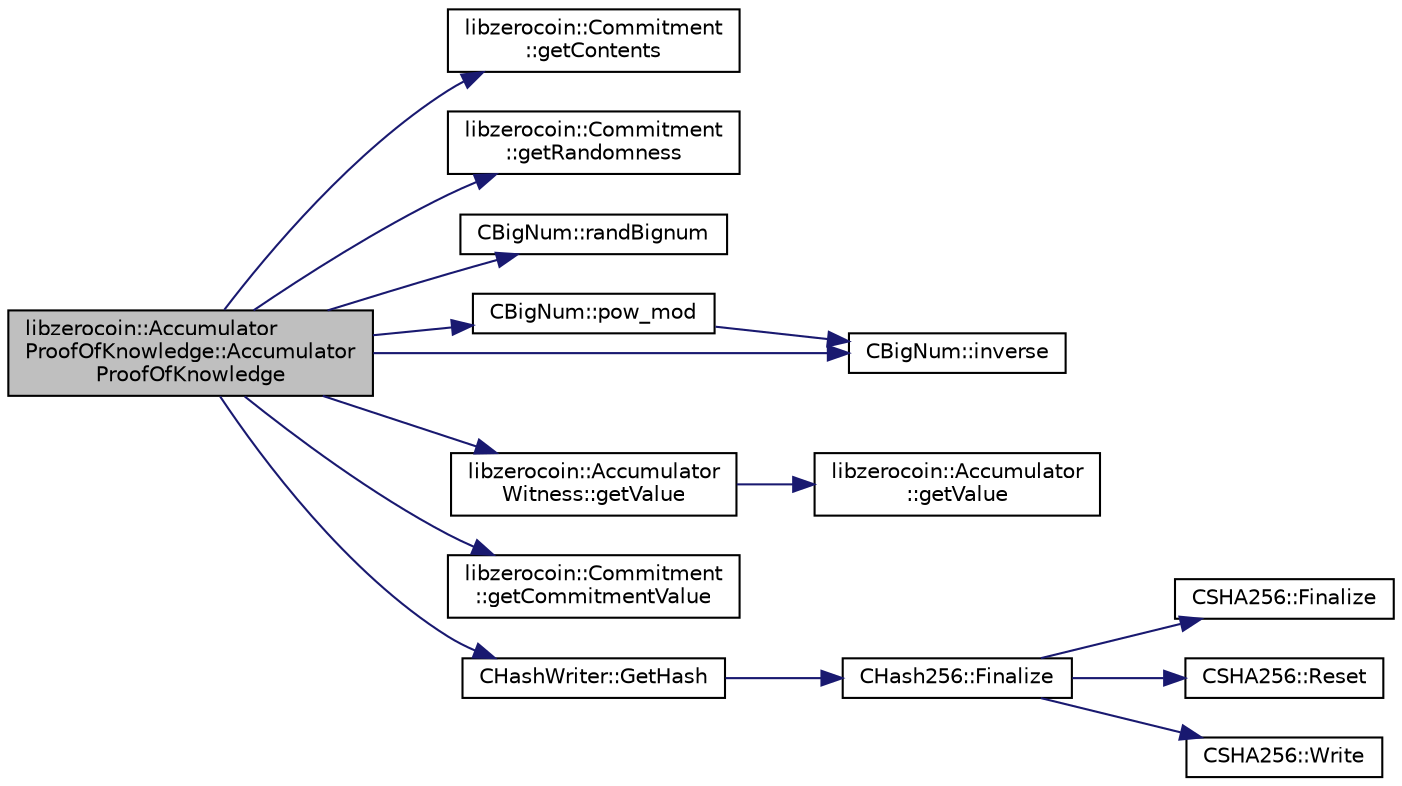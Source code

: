 digraph "libzerocoin::AccumulatorProofOfKnowledge::AccumulatorProofOfKnowledge"
{
  edge [fontname="Helvetica",fontsize="10",labelfontname="Helvetica",labelfontsize="10"];
  node [fontname="Helvetica",fontsize="10",shape=record];
  rankdir="LR";
  Node2 [label="libzerocoin::Accumulator\lProofOfKnowledge::Accumulator\lProofOfKnowledge",height=0.2,width=0.4,color="black", fillcolor="grey75", style="filled", fontcolor="black"];
  Node2 -> Node3 [color="midnightblue",fontsize="10",style="solid",fontname="Helvetica"];
  Node3 [label="libzerocoin::Commitment\l::getContents",height=0.2,width=0.4,color="black", fillcolor="white", style="filled",URL="$classlibzerocoin_1_1_commitment.html#acde85382375c1ded6b51612903cd1ac7"];
  Node2 -> Node4 [color="midnightblue",fontsize="10",style="solid",fontname="Helvetica"];
  Node4 [label="libzerocoin::Commitment\l::getRandomness",height=0.2,width=0.4,color="black", fillcolor="white", style="filled",URL="$classlibzerocoin_1_1_commitment.html#ac84eccbba59e5c0cb76ee8fd827d80de"];
  Node2 -> Node5 [color="midnightblue",fontsize="10",style="solid",fontname="Helvetica"];
  Node5 [label="CBigNum::randBignum",height=0.2,width=0.4,color="black", fillcolor="white", style="filled",URL="$class_c_big_num.html#a83e20522f042dd2b738bd26e21605e3b",tooltip="Generates a cryptographically secure random number between zero and range exclusive i..."];
  Node2 -> Node6 [color="midnightblue",fontsize="10",style="solid",fontname="Helvetica"];
  Node6 [label="CBigNum::pow_mod",height=0.2,width=0.4,color="black", fillcolor="white", style="filled",URL="$class_c_big_num.html#a949004e3f63921b28b4e245624854289",tooltip="modular exponentiation: this^e mod n "];
  Node6 -> Node7 [color="midnightblue",fontsize="10",style="solid",fontname="Helvetica"];
  Node7 [label="CBigNum::inverse",height=0.2,width=0.4,color="black", fillcolor="white", style="filled",URL="$class_c_big_num.html#ace6cb4447751b27f00139d60dd8ebba4",tooltip="Calculates the inverse of this element mod m. "];
  Node2 -> Node8 [color="midnightblue",fontsize="10",style="solid",fontname="Helvetica"];
  Node8 [label="libzerocoin::Accumulator\lWitness::getValue",height=0.2,width=0.4,color="black", fillcolor="white", style="filled",URL="$classlibzerocoin_1_1_accumulator_witness.html#af0afa4225f01cd21bdc8e88e310a0168"];
  Node8 -> Node9 [color="midnightblue",fontsize="10",style="solid",fontname="Helvetica"];
  Node9 [label="libzerocoin::Accumulator\l::getValue",height=0.2,width=0.4,color="black", fillcolor="white", style="filled",URL="$classlibzerocoin_1_1_accumulator.html#abe9f6281164864e8cd7ca48ad8a7bd18",tooltip="Get the accumulator result. "];
  Node2 -> Node10 [color="midnightblue",fontsize="10",style="solid",fontname="Helvetica"];
  Node10 [label="libzerocoin::Commitment\l::getCommitmentValue",height=0.2,width=0.4,color="black", fillcolor="white", style="filled",URL="$classlibzerocoin_1_1_commitment.html#a512ade1b225b10f92f71b3c05869c23a"];
  Node2 -> Node7 [color="midnightblue",fontsize="10",style="solid",fontname="Helvetica"];
  Node2 -> Node11 [color="midnightblue",fontsize="10",style="solid",fontname="Helvetica"];
  Node11 [label="CHashWriter::GetHash",height=0.2,width=0.4,color="black", fillcolor="white", style="filled",URL="$class_c_hash_writer.html#ae94a937211502eabf19477630090093a"];
  Node11 -> Node12 [color="midnightblue",fontsize="10",style="solid",fontname="Helvetica"];
  Node12 [label="CHash256::Finalize",height=0.2,width=0.4,color="black", fillcolor="white", style="filled",URL="$class_c_hash256.html#aa8a70c1b7cf24ce7d00240a1131cf4e7"];
  Node12 -> Node13 [color="midnightblue",fontsize="10",style="solid",fontname="Helvetica"];
  Node13 [label="CSHA256::Finalize",height=0.2,width=0.4,color="black", fillcolor="white", style="filled",URL="$class_c_s_h_a256.html#a4259230be0caefa590bc324fc12b9b90"];
  Node12 -> Node14 [color="midnightblue",fontsize="10",style="solid",fontname="Helvetica"];
  Node14 [label="CSHA256::Reset",height=0.2,width=0.4,color="black", fillcolor="white", style="filled",URL="$class_c_s_h_a256.html#a2122395dd5604990eaa0077b43a0e8d4"];
  Node12 -> Node15 [color="midnightblue",fontsize="10",style="solid",fontname="Helvetica"];
  Node15 [label="CSHA256::Write",height=0.2,width=0.4,color="black", fillcolor="white", style="filled",URL="$class_c_s_h_a256.html#a9d7de520a562655da85349372820c883"];
}
